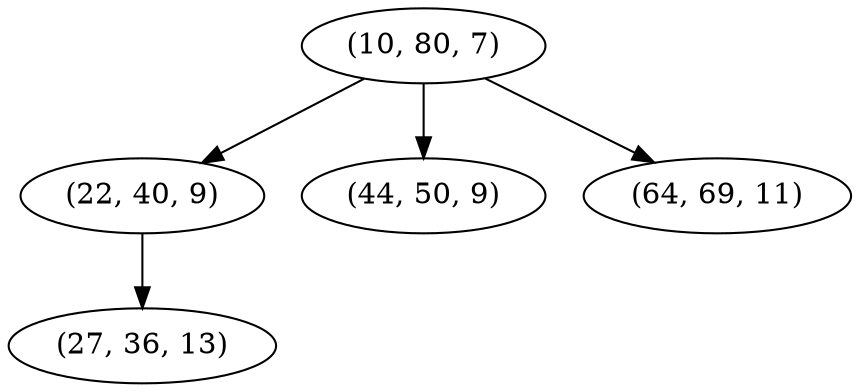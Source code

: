 digraph tree {
    "(10, 80, 7)";
    "(22, 40, 9)";
    "(27, 36, 13)";
    "(44, 50, 9)";
    "(64, 69, 11)";
    "(10, 80, 7)" -> "(22, 40, 9)";
    "(10, 80, 7)" -> "(44, 50, 9)";
    "(10, 80, 7)" -> "(64, 69, 11)";
    "(22, 40, 9)" -> "(27, 36, 13)";
}
